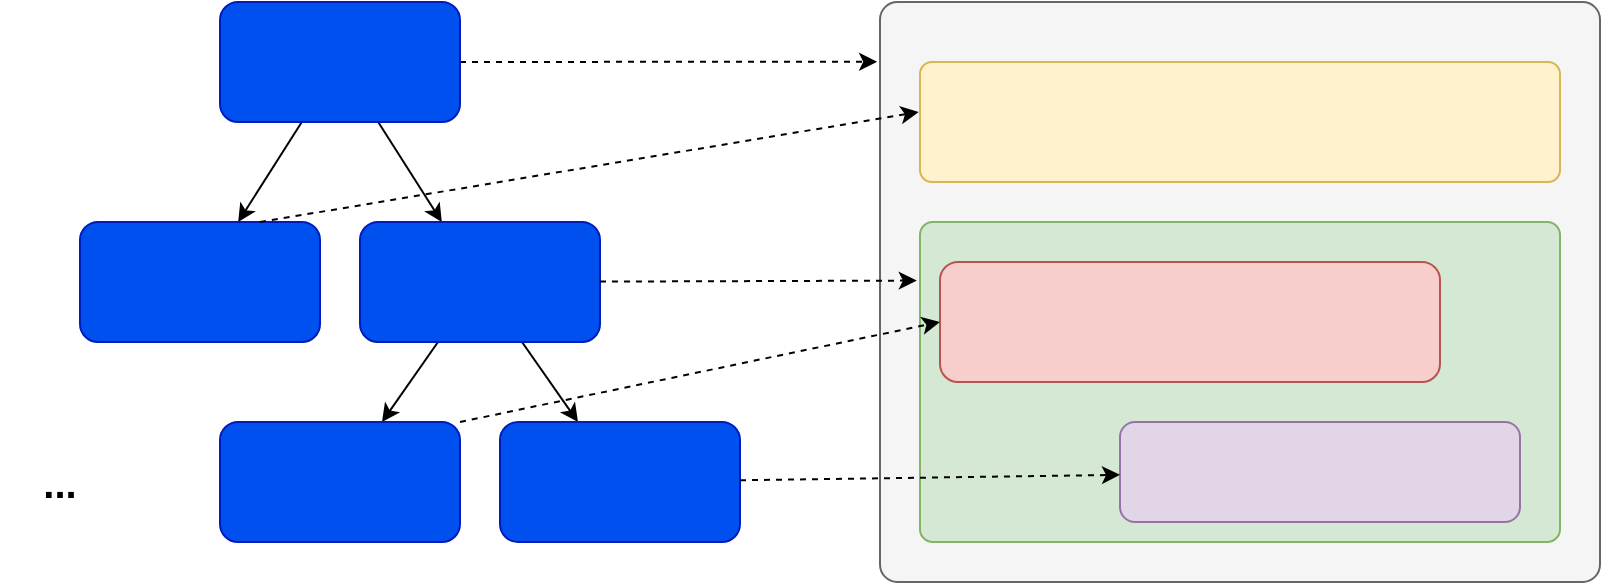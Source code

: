 <mxfile>
    <diagram id="xBMCRBogxBM4FQSYJgOH" name="Page-1">
        <mxGraphModel dx="1145" dy="725" grid="1" gridSize="10" guides="1" tooltips="1" connect="1" arrows="1" fold="1" page="1" pageScale="1" pageWidth="850" pageHeight="1100" background="#ffffff" math="0" shadow="0">
            <root>
                <mxCell id="0"/>
                <mxCell id="1" parent="0"/>
                <mxCell id="10" style="edgeStyle=none;html=1;" edge="1" parent="1" source="2" target="8">
                    <mxGeometry relative="1" as="geometry"/>
                </mxCell>
                <mxCell id="11" style="edgeStyle=none;html=1;" edge="1" parent="1" source="2" target="9">
                    <mxGeometry relative="1" as="geometry"/>
                </mxCell>
                <mxCell id="2" value="" style="rounded=1;whiteSpace=wrap;html=1;fillColor=#0050ef;fontColor=#ffffff;strokeColor=#001DBC;" vertex="1" parent="1">
                    <mxGeometry x="-650" y="410" width="120" height="60" as="geometry"/>
                </mxCell>
                <mxCell id="4" value="" style="rounded=1;whiteSpace=wrap;html=1;fillColor=#0050ef;fontColor=#ffffff;strokeColor=#001DBC;" vertex="1" parent="1">
                    <mxGeometry x="-790" y="410" width="120" height="60" as="geometry"/>
                </mxCell>
                <mxCell id="6" style="edgeStyle=none;html=1;" edge="1" parent="1" source="5" target="4">
                    <mxGeometry relative="1" as="geometry"/>
                </mxCell>
                <mxCell id="7" style="edgeStyle=none;html=1;" edge="1" parent="1" source="5" target="2">
                    <mxGeometry relative="1" as="geometry"/>
                </mxCell>
                <mxCell id="18" style="edgeStyle=none;html=1;entryX=-0.004;entryY=0.103;entryDx=0;entryDy=0;fontSize=20;dashed=1;entryPerimeter=0;" edge="1" parent="1" source="5" target="13">
                    <mxGeometry relative="1" as="geometry"/>
                </mxCell>
                <mxCell id="5" value="" style="rounded=1;whiteSpace=wrap;html=1;fillColor=#0050ef;fontColor=#ffffff;strokeColor=#001DBC;" vertex="1" parent="1">
                    <mxGeometry x="-720" y="300" width="120" height="60" as="geometry"/>
                </mxCell>
                <mxCell id="8" value="" style="rounded=1;whiteSpace=wrap;html=1;fillColor=#0050ef;fontColor=#ffffff;strokeColor=#001DBC;" vertex="1" parent="1">
                    <mxGeometry x="-720" y="510" width="120" height="60" as="geometry"/>
                </mxCell>
                <mxCell id="9" value="" style="rounded=1;whiteSpace=wrap;html=1;fillColor=#0050ef;fontColor=#ffffff;strokeColor=#001DBC;" vertex="1" parent="1">
                    <mxGeometry x="-580" y="510" width="120" height="60" as="geometry"/>
                </mxCell>
                <mxCell id="12" value="&lt;span style=&quot;font-size: 20px;&quot;&gt;...&lt;/span&gt;" style="text;html=1;strokeColor=none;fillColor=none;align=center;verticalAlign=middle;whiteSpace=wrap;rounded=0;fontStyle=1;fontSize=20;" vertex="1" parent="1">
                    <mxGeometry x="-830" y="525" width="60" height="30" as="geometry"/>
                </mxCell>
                <mxCell id="13" value="" style="rounded=1;whiteSpace=wrap;html=1;fontSize=20;arcSize=3;fillColor=#f5f5f5;fontColor=#333333;strokeColor=#666666;" vertex="1" parent="1">
                    <mxGeometry x="-390" y="300" width="360" height="290" as="geometry"/>
                </mxCell>
                <mxCell id="14" value="" style="rounded=1;whiteSpace=wrap;html=1;fontSize=20;arcSize=10;fillColor=#fff2cc;strokeColor=#d6b656;" vertex="1" parent="1">
                    <mxGeometry x="-370" y="330" width="320" height="60" as="geometry"/>
                </mxCell>
                <mxCell id="15" value="" style="rounded=1;whiteSpace=wrap;html=1;fontSize=20;arcSize=4;fillColor=#d5e8d4;strokeColor=#82b366;" vertex="1" parent="1">
                    <mxGeometry x="-370" y="410" width="320" height="160" as="geometry"/>
                </mxCell>
                <mxCell id="16" value="" style="rounded=1;whiteSpace=wrap;html=1;fontSize=20;fillColor=#f8cecc;strokeColor=#b85450;" vertex="1" parent="1">
                    <mxGeometry x="-360" y="430" width="250" height="60" as="geometry"/>
                </mxCell>
                <mxCell id="17" value="" style="rounded=1;whiteSpace=wrap;html=1;fontSize=20;fillColor=#e1d5e7;strokeColor=#9673a6;" vertex="1" parent="1">
                    <mxGeometry x="-270" y="510" width="200" height="50" as="geometry"/>
                </mxCell>
                <mxCell id="19" style="edgeStyle=none;html=1;entryX=-0.005;entryY=0.183;entryDx=0;entryDy=0;dashed=1;fontSize=20;entryPerimeter=0;" edge="1" parent="1" source="2" target="15">
                    <mxGeometry relative="1" as="geometry"/>
                </mxCell>
                <mxCell id="20" style="edgeStyle=none;html=1;exitX=0.75;exitY=0;exitDx=0;exitDy=0;entryX=-0.002;entryY=0.417;entryDx=0;entryDy=0;entryPerimeter=0;dashed=1;fontSize=20;" edge="1" parent="1" source="4" target="14">
                    <mxGeometry relative="1" as="geometry"/>
                </mxCell>
                <mxCell id="21" style="edgeStyle=none;html=1;exitX=1;exitY=0;exitDx=0;exitDy=0;dashed=1;fontSize=20;" edge="1" parent="1" source="8">
                    <mxGeometry relative="1" as="geometry">
                        <mxPoint x="-360" y="460" as="targetPoint"/>
                    </mxGeometry>
                </mxCell>
                <mxCell id="22" style="edgeStyle=none;html=1;dashed=1;fontSize=20;" edge="1" parent="1" source="9" target="17">
                    <mxGeometry relative="1" as="geometry"/>
                </mxCell>
            </root>
        </mxGraphModel>
    </diagram>
</mxfile>